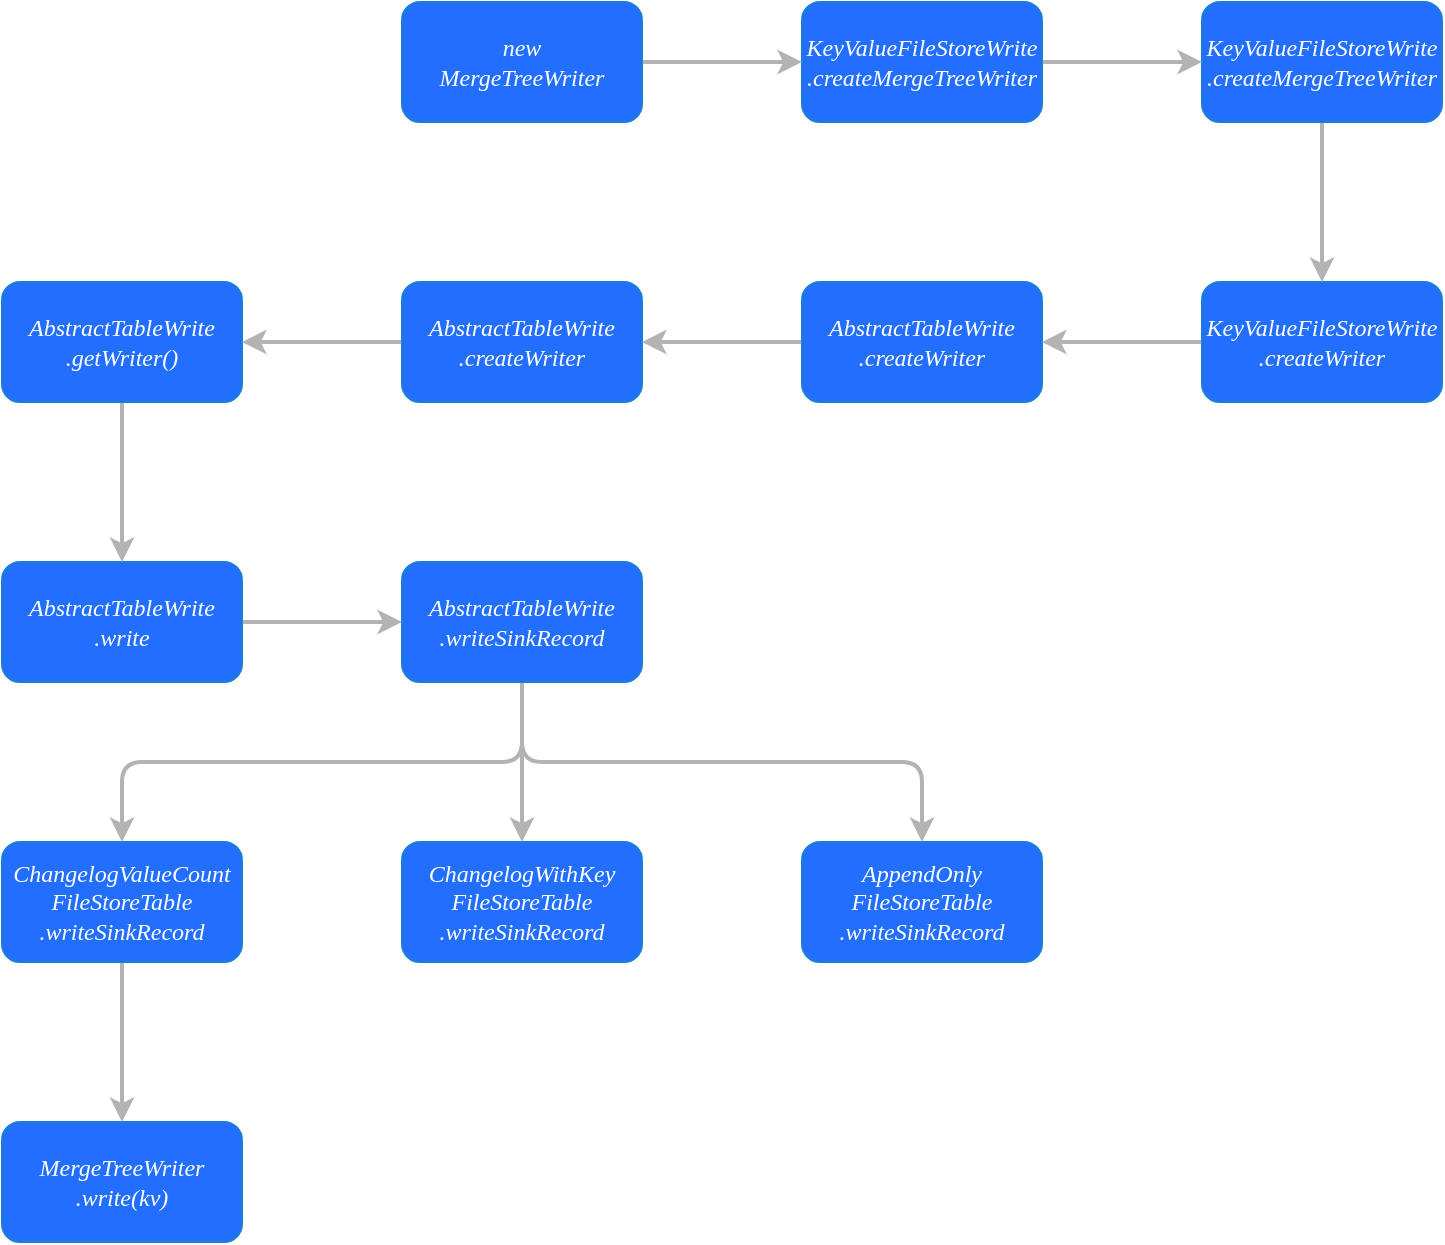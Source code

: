 <mxfile version="20.4.2" type="github">
  <diagram id="SSZb4LGcScfZeePBLPw1" name="第 1 页">
    <mxGraphModel dx="1422" dy="762" grid="0" gridSize="10" guides="1" tooltips="1" connect="1" arrows="1" fold="1" page="1" pageScale="1" pageWidth="827" pageHeight="1169" math="0" shadow="0">
      <root>
        <mxCell id="0" />
        <mxCell id="1" parent="0" />
        <mxCell id="ybn0plZ0nBdsRySHem8g-25" value="" style="edgeStyle=orthogonalEdgeStyle;rounded=0;orthogonalLoop=1;jettySize=auto;html=1;strokeColor=#B3B3B3;strokeWidth=2;" edge="1" parent="1" source="ybn0plZ0nBdsRySHem8g-1" target="ybn0plZ0nBdsRySHem8g-24">
          <mxGeometry relative="1" as="geometry" />
        </mxCell>
        <mxCell id="ybn0plZ0nBdsRySHem8g-1" value="AbstractTableWrite&lt;br&gt;.write" style="rounded=1;whiteSpace=wrap;html=1;fillColor=#216EFF;strokeColor=#1C7ED6;fontColor=#FFFFFF;fontFamily=Comic Sans MS;fontStyle=2" vertex="1" parent="1">
          <mxGeometry x="40" y="302" width="120" height="60" as="geometry" />
        </mxCell>
        <mxCell id="ybn0plZ0nBdsRySHem8g-6" style="edgeStyle=orthogonalEdgeStyle;rounded=0;orthogonalLoop=1;jettySize=auto;html=1;exitX=0.5;exitY=1;exitDx=0;exitDy=0;entryX=0.5;entryY=0;entryDx=0;entryDy=0;strokeColor=#B3B3B3;strokeWidth=2;" edge="1" parent="1" source="ybn0plZ0nBdsRySHem8g-4" target="ybn0plZ0nBdsRySHem8g-1">
          <mxGeometry relative="1" as="geometry" />
        </mxCell>
        <mxCell id="ybn0plZ0nBdsRySHem8g-4" value="AbstractTableWrite&lt;br&gt;.getWriter()" style="rounded=1;whiteSpace=wrap;html=1;fillColor=#216EFF;strokeColor=#1C7ED6;fontColor=#FFFFFF;fontFamily=Comic Sans MS;fontStyle=2" vertex="1" parent="1">
          <mxGeometry x="40" y="162" width="120" height="60" as="geometry" />
        </mxCell>
        <mxCell id="ybn0plZ0nBdsRySHem8g-15" style="edgeStyle=orthogonalEdgeStyle;rounded=0;orthogonalLoop=1;jettySize=auto;html=1;exitX=0;exitY=0.5;exitDx=0;exitDy=0;entryX=1;entryY=0.5;entryDx=0;entryDy=0;strokeColor=#B3B3B3;strokeWidth=2;" edge="1" parent="1" source="ybn0plZ0nBdsRySHem8g-7" target="ybn0plZ0nBdsRySHem8g-4">
          <mxGeometry relative="1" as="geometry" />
        </mxCell>
        <mxCell id="ybn0plZ0nBdsRySHem8g-7" value="AbstractTableWrite&lt;br&gt;.createWriter" style="rounded=1;whiteSpace=wrap;html=1;fillColor=#216EFF;strokeColor=#1C7ED6;fontColor=#FFFFFF;fontFamily=Comic Sans MS;fontStyle=2" vertex="1" parent="1">
          <mxGeometry x="240" y="162" width="120" height="60" as="geometry" />
        </mxCell>
        <mxCell id="ybn0plZ0nBdsRySHem8g-14" style="edgeStyle=orthogonalEdgeStyle;rounded=0;orthogonalLoop=1;jettySize=auto;html=1;exitX=0;exitY=0.5;exitDx=0;exitDy=0;entryX=1;entryY=0.5;entryDx=0;entryDy=0;strokeColor=#B3B3B3;strokeWidth=2;" edge="1" parent="1" source="ybn0plZ0nBdsRySHem8g-9" target="ybn0plZ0nBdsRySHem8g-7">
          <mxGeometry relative="1" as="geometry" />
        </mxCell>
        <mxCell id="ybn0plZ0nBdsRySHem8g-9" value="AbstractTableWrite&lt;br&gt;.createWriter" style="rounded=1;whiteSpace=wrap;html=1;fillColor=#216EFF;strokeColor=#1C7ED6;fontColor=#FFFFFF;fontFamily=Comic Sans MS;fontStyle=2" vertex="1" parent="1">
          <mxGeometry x="440" y="162" width="120" height="60" as="geometry" />
        </mxCell>
        <mxCell id="ybn0plZ0nBdsRySHem8g-13" style="edgeStyle=orthogonalEdgeStyle;rounded=0;orthogonalLoop=1;jettySize=auto;html=1;exitX=0;exitY=0.5;exitDx=0;exitDy=0;entryX=1;entryY=0.5;entryDx=0;entryDy=0;strokeColor=#B3B3B3;strokeWidth=2;" edge="1" parent="1" source="ybn0plZ0nBdsRySHem8g-11" target="ybn0plZ0nBdsRySHem8g-9">
          <mxGeometry relative="1" as="geometry" />
        </mxCell>
        <mxCell id="ybn0plZ0nBdsRySHem8g-11" value="KeyValueFileStoreWrite&lt;br&gt;.createWriter" style="rounded=1;whiteSpace=wrap;html=1;fillColor=#216EFF;strokeColor=#1C7ED6;fontColor=#FFFFFF;fontFamily=Comic Sans MS;fontStyle=2" vertex="1" parent="1">
          <mxGeometry x="640" y="162" width="120" height="60" as="geometry" />
        </mxCell>
        <mxCell id="ybn0plZ0nBdsRySHem8g-26" style="edgeStyle=orthogonalEdgeStyle;shape=connector;rounded=0;orthogonalLoop=1;jettySize=auto;html=1;exitX=0.5;exitY=1;exitDx=0;exitDy=0;entryX=0.5;entryY=0;entryDx=0;entryDy=0;labelBackgroundColor=default;strokeColor=#B3B3B3;strokeWidth=2;fontFamily=Helvetica;fontSize=11;fontColor=default;endArrow=classic;" edge="1" parent="1" source="ybn0plZ0nBdsRySHem8g-16" target="ybn0plZ0nBdsRySHem8g-11">
          <mxGeometry relative="1" as="geometry" />
        </mxCell>
        <mxCell id="ybn0plZ0nBdsRySHem8g-16" value="KeyValueFileStoreWrite&lt;br&gt;.createMergeTreeWriter" style="rounded=1;whiteSpace=wrap;html=1;fillColor=#216EFF;strokeColor=#1C7ED6;fontColor=#FFFFFF;fontFamily=Comic Sans MS;fontStyle=2" vertex="1" parent="1">
          <mxGeometry x="640" y="22" width="120" height="60" as="geometry" />
        </mxCell>
        <mxCell id="ybn0plZ0nBdsRySHem8g-23" style="edgeStyle=orthogonalEdgeStyle;rounded=0;orthogonalLoop=1;jettySize=auto;html=1;exitX=1;exitY=0.5;exitDx=0;exitDy=0;entryX=0;entryY=0.5;entryDx=0;entryDy=0;strokeColor=#B3B3B3;strokeWidth=2;" edge="1" parent="1" source="ybn0plZ0nBdsRySHem8g-18" target="ybn0plZ0nBdsRySHem8g-16">
          <mxGeometry relative="1" as="geometry" />
        </mxCell>
        <mxCell id="ybn0plZ0nBdsRySHem8g-18" value="KeyValueFileStoreWrite&lt;br&gt;.createMergeTreeWriter" style="rounded=1;whiteSpace=wrap;html=1;fillColor=#216EFF;strokeColor=#1C7ED6;fontColor=#FFFFFF;fontFamily=Comic Sans MS;fontStyle=2" vertex="1" parent="1">
          <mxGeometry x="440" y="22" width="120" height="60" as="geometry" />
        </mxCell>
        <mxCell id="ybn0plZ0nBdsRySHem8g-22" style="edgeStyle=orthogonalEdgeStyle;rounded=0;orthogonalLoop=1;jettySize=auto;html=1;exitX=1;exitY=0.5;exitDx=0;exitDy=0;entryX=0;entryY=0.5;entryDx=0;entryDy=0;strokeColor=#B3B3B3;strokeWidth=2;" edge="1" parent="1" source="ybn0plZ0nBdsRySHem8g-20" target="ybn0plZ0nBdsRySHem8g-18">
          <mxGeometry relative="1" as="geometry" />
        </mxCell>
        <mxCell id="ybn0plZ0nBdsRySHem8g-20" value="new &lt;br&gt;MergeTreeWriter" style="rounded=1;whiteSpace=wrap;html=1;fillColor=#216EFF;strokeColor=#1C7ED6;fontColor=#FFFFFF;fontFamily=Comic Sans MS;fontStyle=2" vertex="1" parent="1">
          <mxGeometry x="240" y="22" width="120" height="60" as="geometry" />
        </mxCell>
        <mxCell id="ybn0plZ0nBdsRySHem8g-28" value="" style="edgeStyle=orthogonalEdgeStyle;shape=connector;rounded=0;orthogonalLoop=1;jettySize=auto;html=1;labelBackgroundColor=default;strokeColor=#B3B3B3;strokeWidth=2;fontFamily=Helvetica;fontSize=11;fontColor=default;endArrow=classic;" edge="1" parent="1" source="ybn0plZ0nBdsRySHem8g-24" target="ybn0plZ0nBdsRySHem8g-27">
          <mxGeometry relative="1" as="geometry" />
        </mxCell>
        <mxCell id="ybn0plZ0nBdsRySHem8g-33" style="edgeStyle=orthogonalEdgeStyle;shape=connector;rounded=1;orthogonalLoop=1;jettySize=auto;html=1;exitX=0.5;exitY=1;exitDx=0;exitDy=0;entryX=0.5;entryY=0;entryDx=0;entryDy=0;labelBackgroundColor=default;strokeColor=#B3B3B3;strokeWidth=2;fontFamily=Helvetica;fontSize=11;fontColor=default;endArrow=classic;" edge="1" parent="1" source="ybn0plZ0nBdsRySHem8g-24" target="ybn0plZ0nBdsRySHem8g-29">
          <mxGeometry relative="1" as="geometry" />
        </mxCell>
        <mxCell id="ybn0plZ0nBdsRySHem8g-34" style="edgeStyle=orthogonalEdgeStyle;shape=connector;rounded=1;orthogonalLoop=1;jettySize=auto;html=1;exitX=0.5;exitY=1;exitDx=0;exitDy=0;labelBackgroundColor=default;strokeColor=#B3B3B3;strokeWidth=2;fontFamily=Helvetica;fontSize=11;fontColor=default;endArrow=classic;" edge="1" parent="1" source="ybn0plZ0nBdsRySHem8g-24" target="ybn0plZ0nBdsRySHem8g-31">
          <mxGeometry relative="1" as="geometry" />
        </mxCell>
        <mxCell id="ybn0plZ0nBdsRySHem8g-24" value="AbstractTableWrite&lt;br&gt;.writeSinkRecord" style="rounded=1;whiteSpace=wrap;html=1;fillColor=#216EFF;strokeColor=#1C7ED6;fontColor=#FFFFFF;fontFamily=Comic Sans MS;fontStyle=2" vertex="1" parent="1">
          <mxGeometry x="240" y="302" width="120" height="60" as="geometry" />
        </mxCell>
        <mxCell id="ybn0plZ0nBdsRySHem8g-27" value="ChangelogWithKey&lt;br&gt;FileStoreTable&lt;br&gt;.writeSinkRecord" style="rounded=1;whiteSpace=wrap;html=1;fillColor=#216EFF;strokeColor=#1C7ED6;fontColor=#FFFFFF;fontFamily=Comic Sans MS;fontStyle=2" vertex="1" parent="1">
          <mxGeometry x="240" y="442" width="120" height="60" as="geometry" />
        </mxCell>
        <mxCell id="ybn0plZ0nBdsRySHem8g-36" value="" style="edgeStyle=orthogonalEdgeStyle;shape=connector;rounded=0;orthogonalLoop=1;jettySize=auto;html=1;labelBackgroundColor=default;strokeColor=#B3B3B3;strokeWidth=2;fontFamily=Helvetica;fontSize=11;fontColor=default;endArrow=classic;" edge="1" parent="1" source="ybn0plZ0nBdsRySHem8g-29" target="ybn0plZ0nBdsRySHem8g-35">
          <mxGeometry relative="1" as="geometry" />
        </mxCell>
        <mxCell id="ybn0plZ0nBdsRySHem8g-29" value="ChangelogValueCount&lt;br&gt;FileStoreTable&lt;br&gt;.writeSinkRecord" style="rounded=1;whiteSpace=wrap;html=1;fillColor=#216EFF;strokeColor=#1C7ED6;fontColor=#FFFFFF;fontFamily=Comic Sans MS;fontStyle=2" vertex="1" parent="1">
          <mxGeometry x="40" y="442" width="120" height="60" as="geometry" />
        </mxCell>
        <mxCell id="ybn0plZ0nBdsRySHem8g-31" value="AppendOnly&lt;br&gt;FileStoreTable&lt;br&gt;.writeSinkRecord" style="rounded=1;whiteSpace=wrap;html=1;fillColor=#216EFF;strokeColor=#1C7ED6;fontColor=#FFFFFF;fontFamily=Comic Sans MS;fontStyle=2" vertex="1" parent="1">
          <mxGeometry x="440" y="442" width="120" height="60" as="geometry" />
        </mxCell>
        <mxCell id="ybn0plZ0nBdsRySHem8g-35" value="MergeTreeWriter&lt;br&gt;.write(kv)" style="rounded=1;whiteSpace=wrap;html=1;fillColor=#216EFF;strokeColor=#1C7ED6;fontColor=#FFFFFF;fontFamily=Comic Sans MS;fontStyle=2" vertex="1" parent="1">
          <mxGeometry x="40" y="582" width="120" height="60" as="geometry" />
        </mxCell>
      </root>
    </mxGraphModel>
  </diagram>
</mxfile>

